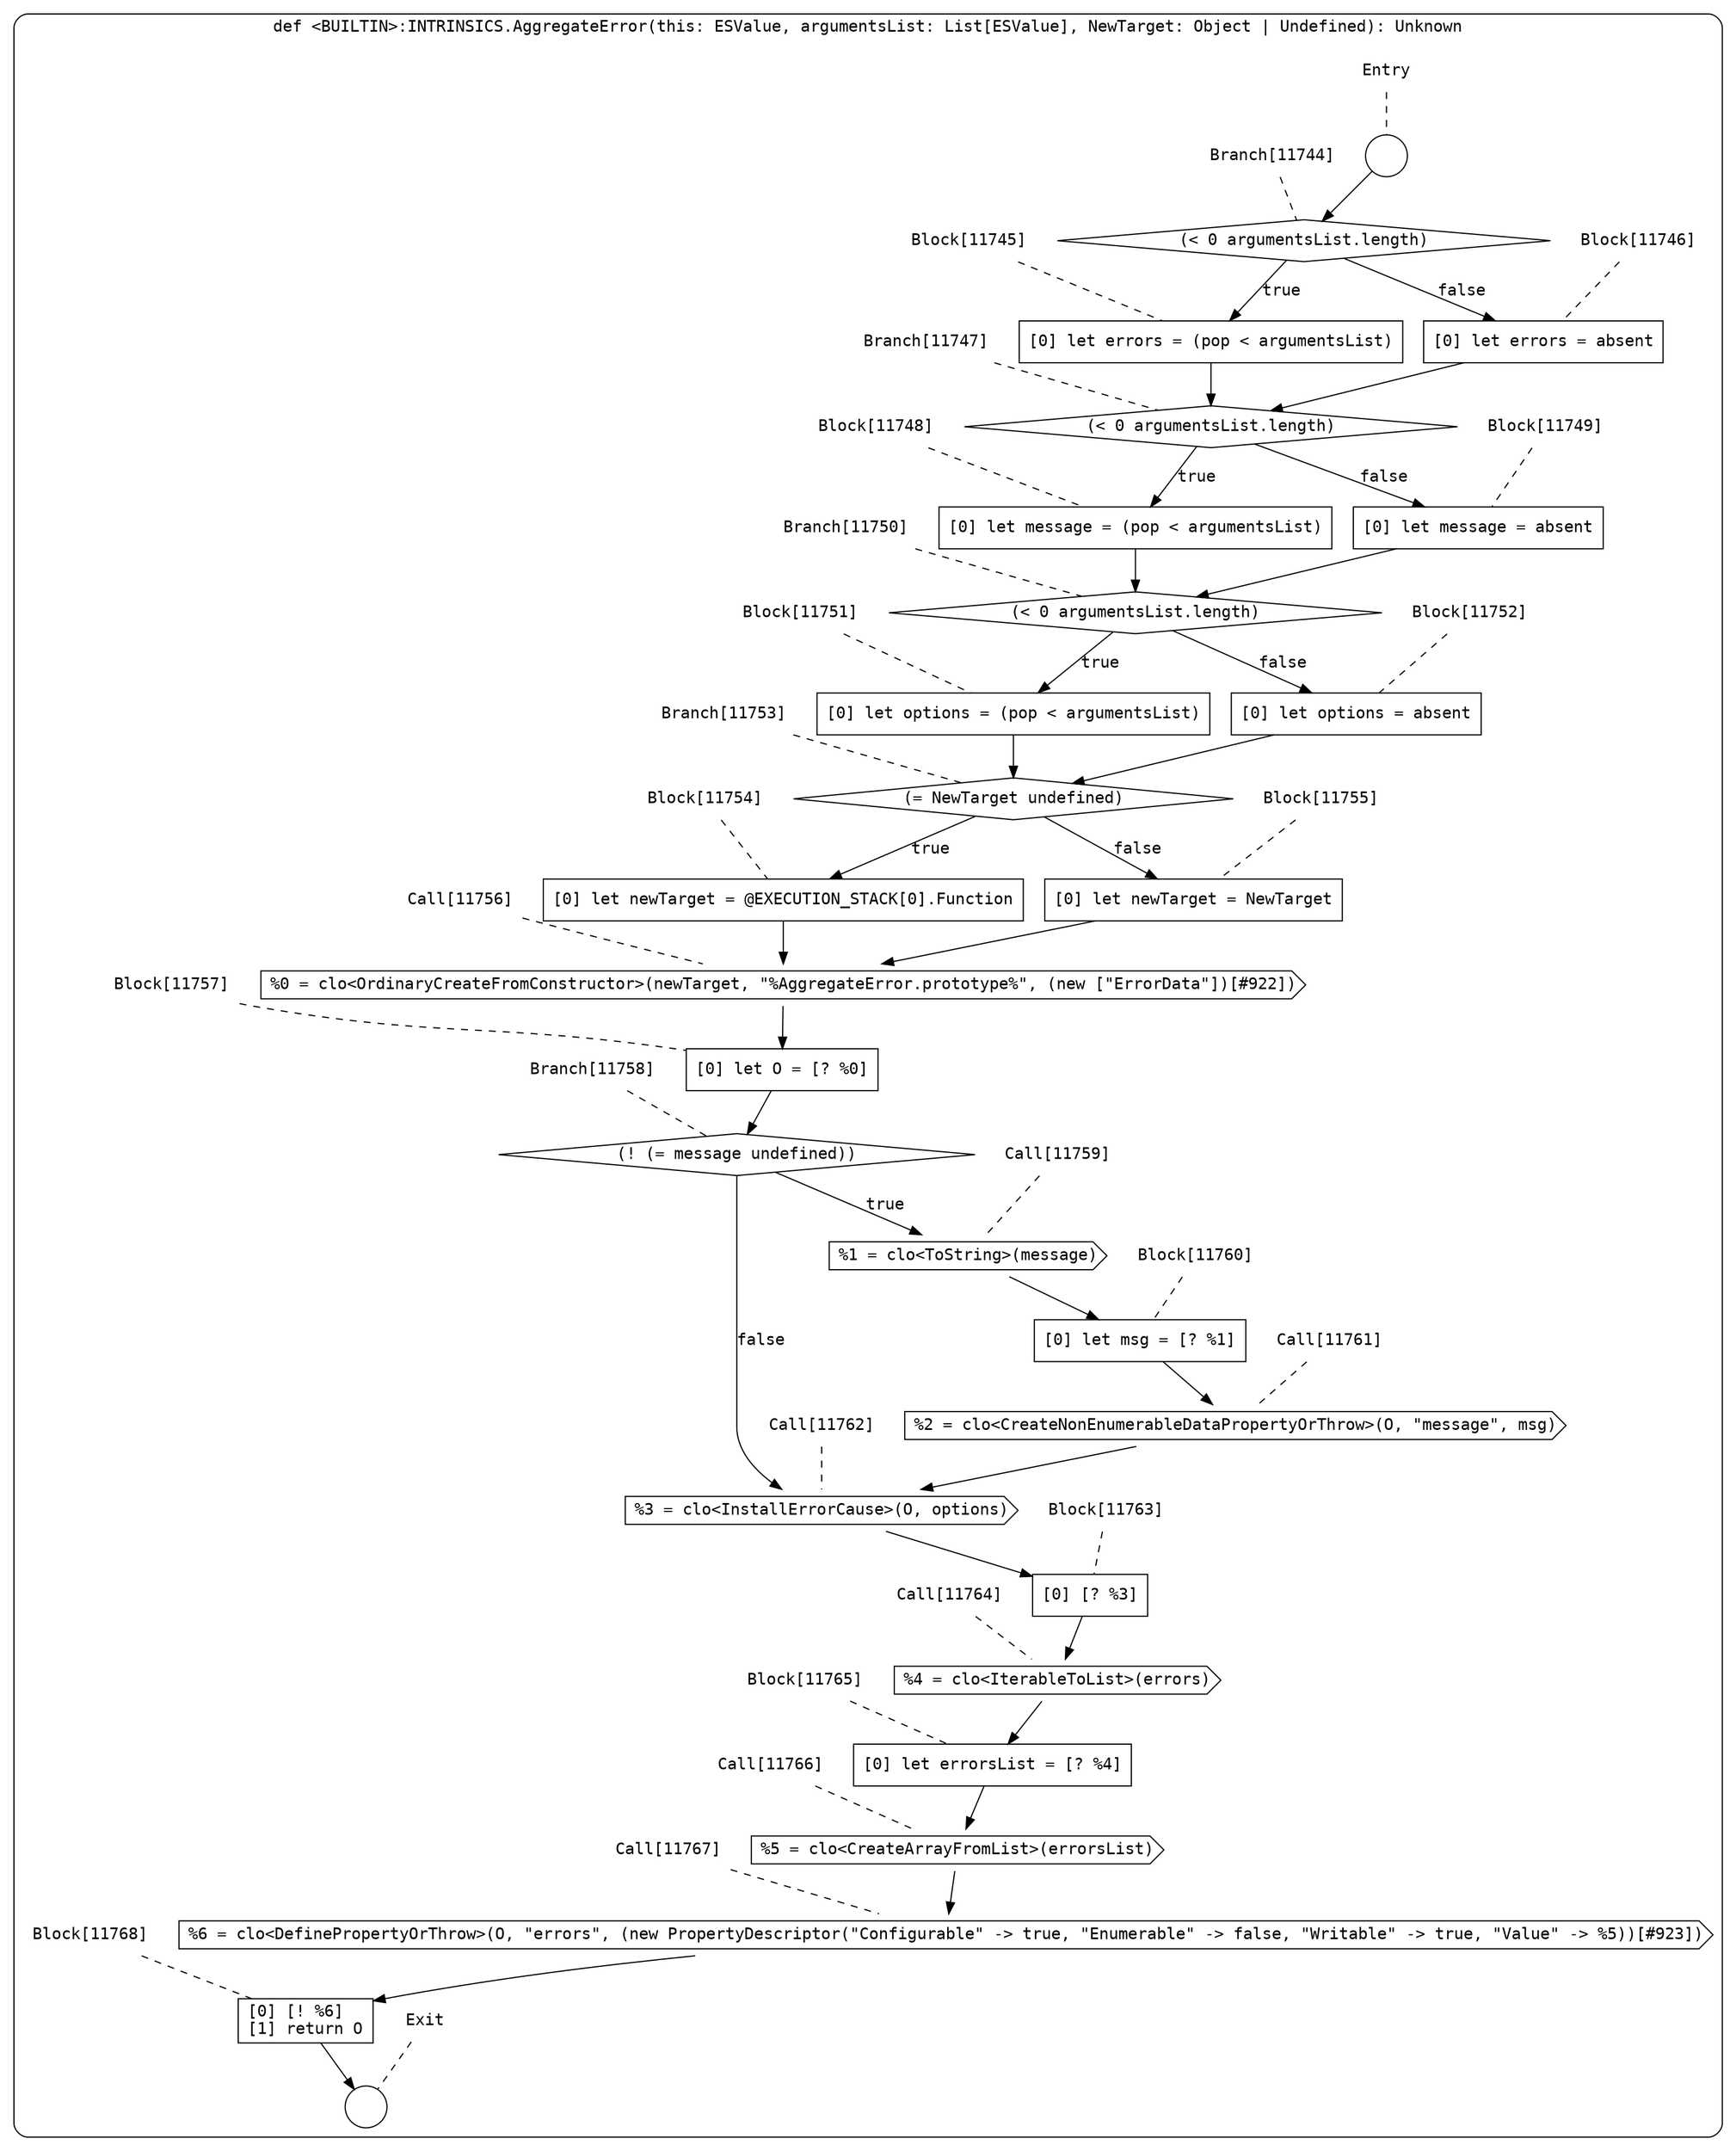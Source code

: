 digraph {
  graph [fontname = "Consolas"]
  node [fontname = "Consolas"]
  edge [fontname = "Consolas"]
  subgraph cluster2056 {
    label = "def <BUILTIN>:INTRINSICS.AggregateError(this: ESValue, argumentsList: List[ESValue], NewTarget: Object | Undefined): Unknown"
    style = rounded
    cluster2056_entry_name [shape=none, label=<<font color="black">Entry</font>>]
    cluster2056_entry_name -> cluster2056_entry [arrowhead=none, color="black", style=dashed]
    cluster2056_entry [shape=circle label=" " color="black" fillcolor="white" style=filled]
    cluster2056_entry -> node11744 [color="black"]
    cluster2056_exit_name [shape=none, label=<<font color="black">Exit</font>>]
    cluster2056_exit_name -> cluster2056_exit [arrowhead=none, color="black", style=dashed]
    cluster2056_exit [shape=circle label=" " color="black" fillcolor="white" style=filled]
    node11744_name [shape=none, label=<<font color="black">Branch[11744]</font>>]
    node11744_name -> node11744 [arrowhead=none, color="black", style=dashed]
    node11744 [shape=diamond, label=<<font color="black">(&lt; 0 argumentsList.length)</font>> color="black" fillcolor="white", style=filled]
    node11744 -> node11745 [label=<<font color="black">true</font>> color="black"]
    node11744 -> node11746 [label=<<font color="black">false</font>> color="black"]
    node11745_name [shape=none, label=<<font color="black">Block[11745]</font>>]
    node11745_name -> node11745 [arrowhead=none, color="black", style=dashed]
    node11745 [shape=box, label=<<font color="black">[0] let errors = (pop &lt; argumentsList)<BR ALIGN="LEFT"/></font>> color="black" fillcolor="white", style=filled]
    node11745 -> node11747 [color="black"]
    node11746_name [shape=none, label=<<font color="black">Block[11746]</font>>]
    node11746_name -> node11746 [arrowhead=none, color="black", style=dashed]
    node11746 [shape=box, label=<<font color="black">[0] let errors = absent<BR ALIGN="LEFT"/></font>> color="black" fillcolor="white", style=filled]
    node11746 -> node11747 [color="black"]
    node11747_name [shape=none, label=<<font color="black">Branch[11747]</font>>]
    node11747_name -> node11747 [arrowhead=none, color="black", style=dashed]
    node11747 [shape=diamond, label=<<font color="black">(&lt; 0 argumentsList.length)</font>> color="black" fillcolor="white", style=filled]
    node11747 -> node11748 [label=<<font color="black">true</font>> color="black"]
    node11747 -> node11749 [label=<<font color="black">false</font>> color="black"]
    node11748_name [shape=none, label=<<font color="black">Block[11748]</font>>]
    node11748_name -> node11748 [arrowhead=none, color="black", style=dashed]
    node11748 [shape=box, label=<<font color="black">[0] let message = (pop &lt; argumentsList)<BR ALIGN="LEFT"/></font>> color="black" fillcolor="white", style=filled]
    node11748 -> node11750 [color="black"]
    node11749_name [shape=none, label=<<font color="black">Block[11749]</font>>]
    node11749_name -> node11749 [arrowhead=none, color="black", style=dashed]
    node11749 [shape=box, label=<<font color="black">[0] let message = absent<BR ALIGN="LEFT"/></font>> color="black" fillcolor="white", style=filled]
    node11749 -> node11750 [color="black"]
    node11750_name [shape=none, label=<<font color="black">Branch[11750]</font>>]
    node11750_name -> node11750 [arrowhead=none, color="black", style=dashed]
    node11750 [shape=diamond, label=<<font color="black">(&lt; 0 argumentsList.length)</font>> color="black" fillcolor="white", style=filled]
    node11750 -> node11751 [label=<<font color="black">true</font>> color="black"]
    node11750 -> node11752 [label=<<font color="black">false</font>> color="black"]
    node11751_name [shape=none, label=<<font color="black">Block[11751]</font>>]
    node11751_name -> node11751 [arrowhead=none, color="black", style=dashed]
    node11751 [shape=box, label=<<font color="black">[0] let options = (pop &lt; argumentsList)<BR ALIGN="LEFT"/></font>> color="black" fillcolor="white", style=filled]
    node11751 -> node11753 [color="black"]
    node11752_name [shape=none, label=<<font color="black">Block[11752]</font>>]
    node11752_name -> node11752 [arrowhead=none, color="black", style=dashed]
    node11752 [shape=box, label=<<font color="black">[0] let options = absent<BR ALIGN="LEFT"/></font>> color="black" fillcolor="white", style=filled]
    node11752 -> node11753 [color="black"]
    node11753_name [shape=none, label=<<font color="black">Branch[11753]</font>>]
    node11753_name -> node11753 [arrowhead=none, color="black", style=dashed]
    node11753 [shape=diamond, label=<<font color="black">(= NewTarget undefined)</font>> color="black" fillcolor="white", style=filled]
    node11753 -> node11754 [label=<<font color="black">true</font>> color="black"]
    node11753 -> node11755 [label=<<font color="black">false</font>> color="black"]
    node11754_name [shape=none, label=<<font color="black">Block[11754]</font>>]
    node11754_name -> node11754 [arrowhead=none, color="black", style=dashed]
    node11754 [shape=box, label=<<font color="black">[0] let newTarget = @EXECUTION_STACK[0].Function<BR ALIGN="LEFT"/></font>> color="black" fillcolor="white", style=filled]
    node11754 -> node11756 [color="black"]
    node11755_name [shape=none, label=<<font color="black">Block[11755]</font>>]
    node11755_name -> node11755 [arrowhead=none, color="black", style=dashed]
    node11755 [shape=box, label=<<font color="black">[0] let newTarget = NewTarget<BR ALIGN="LEFT"/></font>> color="black" fillcolor="white", style=filled]
    node11755 -> node11756 [color="black"]
    node11756_name [shape=none, label=<<font color="black">Call[11756]</font>>]
    node11756_name -> node11756 [arrowhead=none, color="black", style=dashed]
    node11756 [shape=cds, label=<<font color="black">%0 = clo&lt;OrdinaryCreateFromConstructor&gt;(newTarget, &quot;%AggregateError.prototype%&quot;, (new [&quot;ErrorData&quot;])[#922])</font>> color="black" fillcolor="white", style=filled]
    node11756 -> node11757 [color="black"]
    node11757_name [shape=none, label=<<font color="black">Block[11757]</font>>]
    node11757_name -> node11757 [arrowhead=none, color="black", style=dashed]
    node11757 [shape=box, label=<<font color="black">[0] let O = [? %0]<BR ALIGN="LEFT"/></font>> color="black" fillcolor="white", style=filled]
    node11757 -> node11758 [color="black"]
    node11758_name [shape=none, label=<<font color="black">Branch[11758]</font>>]
    node11758_name -> node11758 [arrowhead=none, color="black", style=dashed]
    node11758 [shape=diamond, label=<<font color="black">(! (= message undefined))</font>> color="black" fillcolor="white", style=filled]
    node11758 -> node11759 [label=<<font color="black">true</font>> color="black"]
    node11758 -> node11762 [label=<<font color="black">false</font>> color="black"]
    node11759_name [shape=none, label=<<font color="black">Call[11759]</font>>]
    node11759_name -> node11759 [arrowhead=none, color="black", style=dashed]
    node11759 [shape=cds, label=<<font color="black">%1 = clo&lt;ToString&gt;(message)</font>> color="black" fillcolor="white", style=filled]
    node11759 -> node11760 [color="black"]
    node11762_name [shape=none, label=<<font color="black">Call[11762]</font>>]
    node11762_name -> node11762 [arrowhead=none, color="black", style=dashed]
    node11762 [shape=cds, label=<<font color="black">%3 = clo&lt;InstallErrorCause&gt;(O, options)</font>> color="black" fillcolor="white", style=filled]
    node11762 -> node11763 [color="black"]
    node11760_name [shape=none, label=<<font color="black">Block[11760]</font>>]
    node11760_name -> node11760 [arrowhead=none, color="black", style=dashed]
    node11760 [shape=box, label=<<font color="black">[0] let msg = [? %1]<BR ALIGN="LEFT"/></font>> color="black" fillcolor="white", style=filled]
    node11760 -> node11761 [color="black"]
    node11763_name [shape=none, label=<<font color="black">Block[11763]</font>>]
    node11763_name -> node11763 [arrowhead=none, color="black", style=dashed]
    node11763 [shape=box, label=<<font color="black">[0] [? %3]<BR ALIGN="LEFT"/></font>> color="black" fillcolor="white", style=filled]
    node11763 -> node11764 [color="black"]
    node11761_name [shape=none, label=<<font color="black">Call[11761]</font>>]
    node11761_name -> node11761 [arrowhead=none, color="black", style=dashed]
    node11761 [shape=cds, label=<<font color="black">%2 = clo&lt;CreateNonEnumerableDataPropertyOrThrow&gt;(O, &quot;message&quot;, msg)</font>> color="black" fillcolor="white", style=filled]
    node11761 -> node11762 [color="black"]
    node11764_name [shape=none, label=<<font color="black">Call[11764]</font>>]
    node11764_name -> node11764 [arrowhead=none, color="black", style=dashed]
    node11764 [shape=cds, label=<<font color="black">%4 = clo&lt;IterableToList&gt;(errors)</font>> color="black" fillcolor="white", style=filled]
    node11764 -> node11765 [color="black"]
    node11765_name [shape=none, label=<<font color="black">Block[11765]</font>>]
    node11765_name -> node11765 [arrowhead=none, color="black", style=dashed]
    node11765 [shape=box, label=<<font color="black">[0] let errorsList = [? %4]<BR ALIGN="LEFT"/></font>> color="black" fillcolor="white", style=filled]
    node11765 -> node11766 [color="black"]
    node11766_name [shape=none, label=<<font color="black">Call[11766]</font>>]
    node11766_name -> node11766 [arrowhead=none, color="black", style=dashed]
    node11766 [shape=cds, label=<<font color="black">%5 = clo&lt;CreateArrayFromList&gt;(errorsList)</font>> color="black" fillcolor="white", style=filled]
    node11766 -> node11767 [color="black"]
    node11767_name [shape=none, label=<<font color="black">Call[11767]</font>>]
    node11767_name -> node11767 [arrowhead=none, color="black", style=dashed]
    node11767 [shape=cds, label=<<font color="black">%6 = clo&lt;DefinePropertyOrThrow&gt;(O, &quot;errors&quot;, (new PropertyDescriptor(&quot;Configurable&quot; -&gt; true, &quot;Enumerable&quot; -&gt; false, &quot;Writable&quot; -&gt; true, &quot;Value&quot; -&gt; %5))[#923])</font>> color="black" fillcolor="white", style=filled]
    node11767 -> node11768 [color="black"]
    node11768_name [shape=none, label=<<font color="black">Block[11768]</font>>]
    node11768_name -> node11768 [arrowhead=none, color="black", style=dashed]
    node11768 [shape=box, label=<<font color="black">[0] [! %6]<BR ALIGN="LEFT"/>[1] return O<BR ALIGN="LEFT"/></font>> color="black" fillcolor="white", style=filled]
    node11768 -> cluster2056_exit [color="black"]
  }
}
